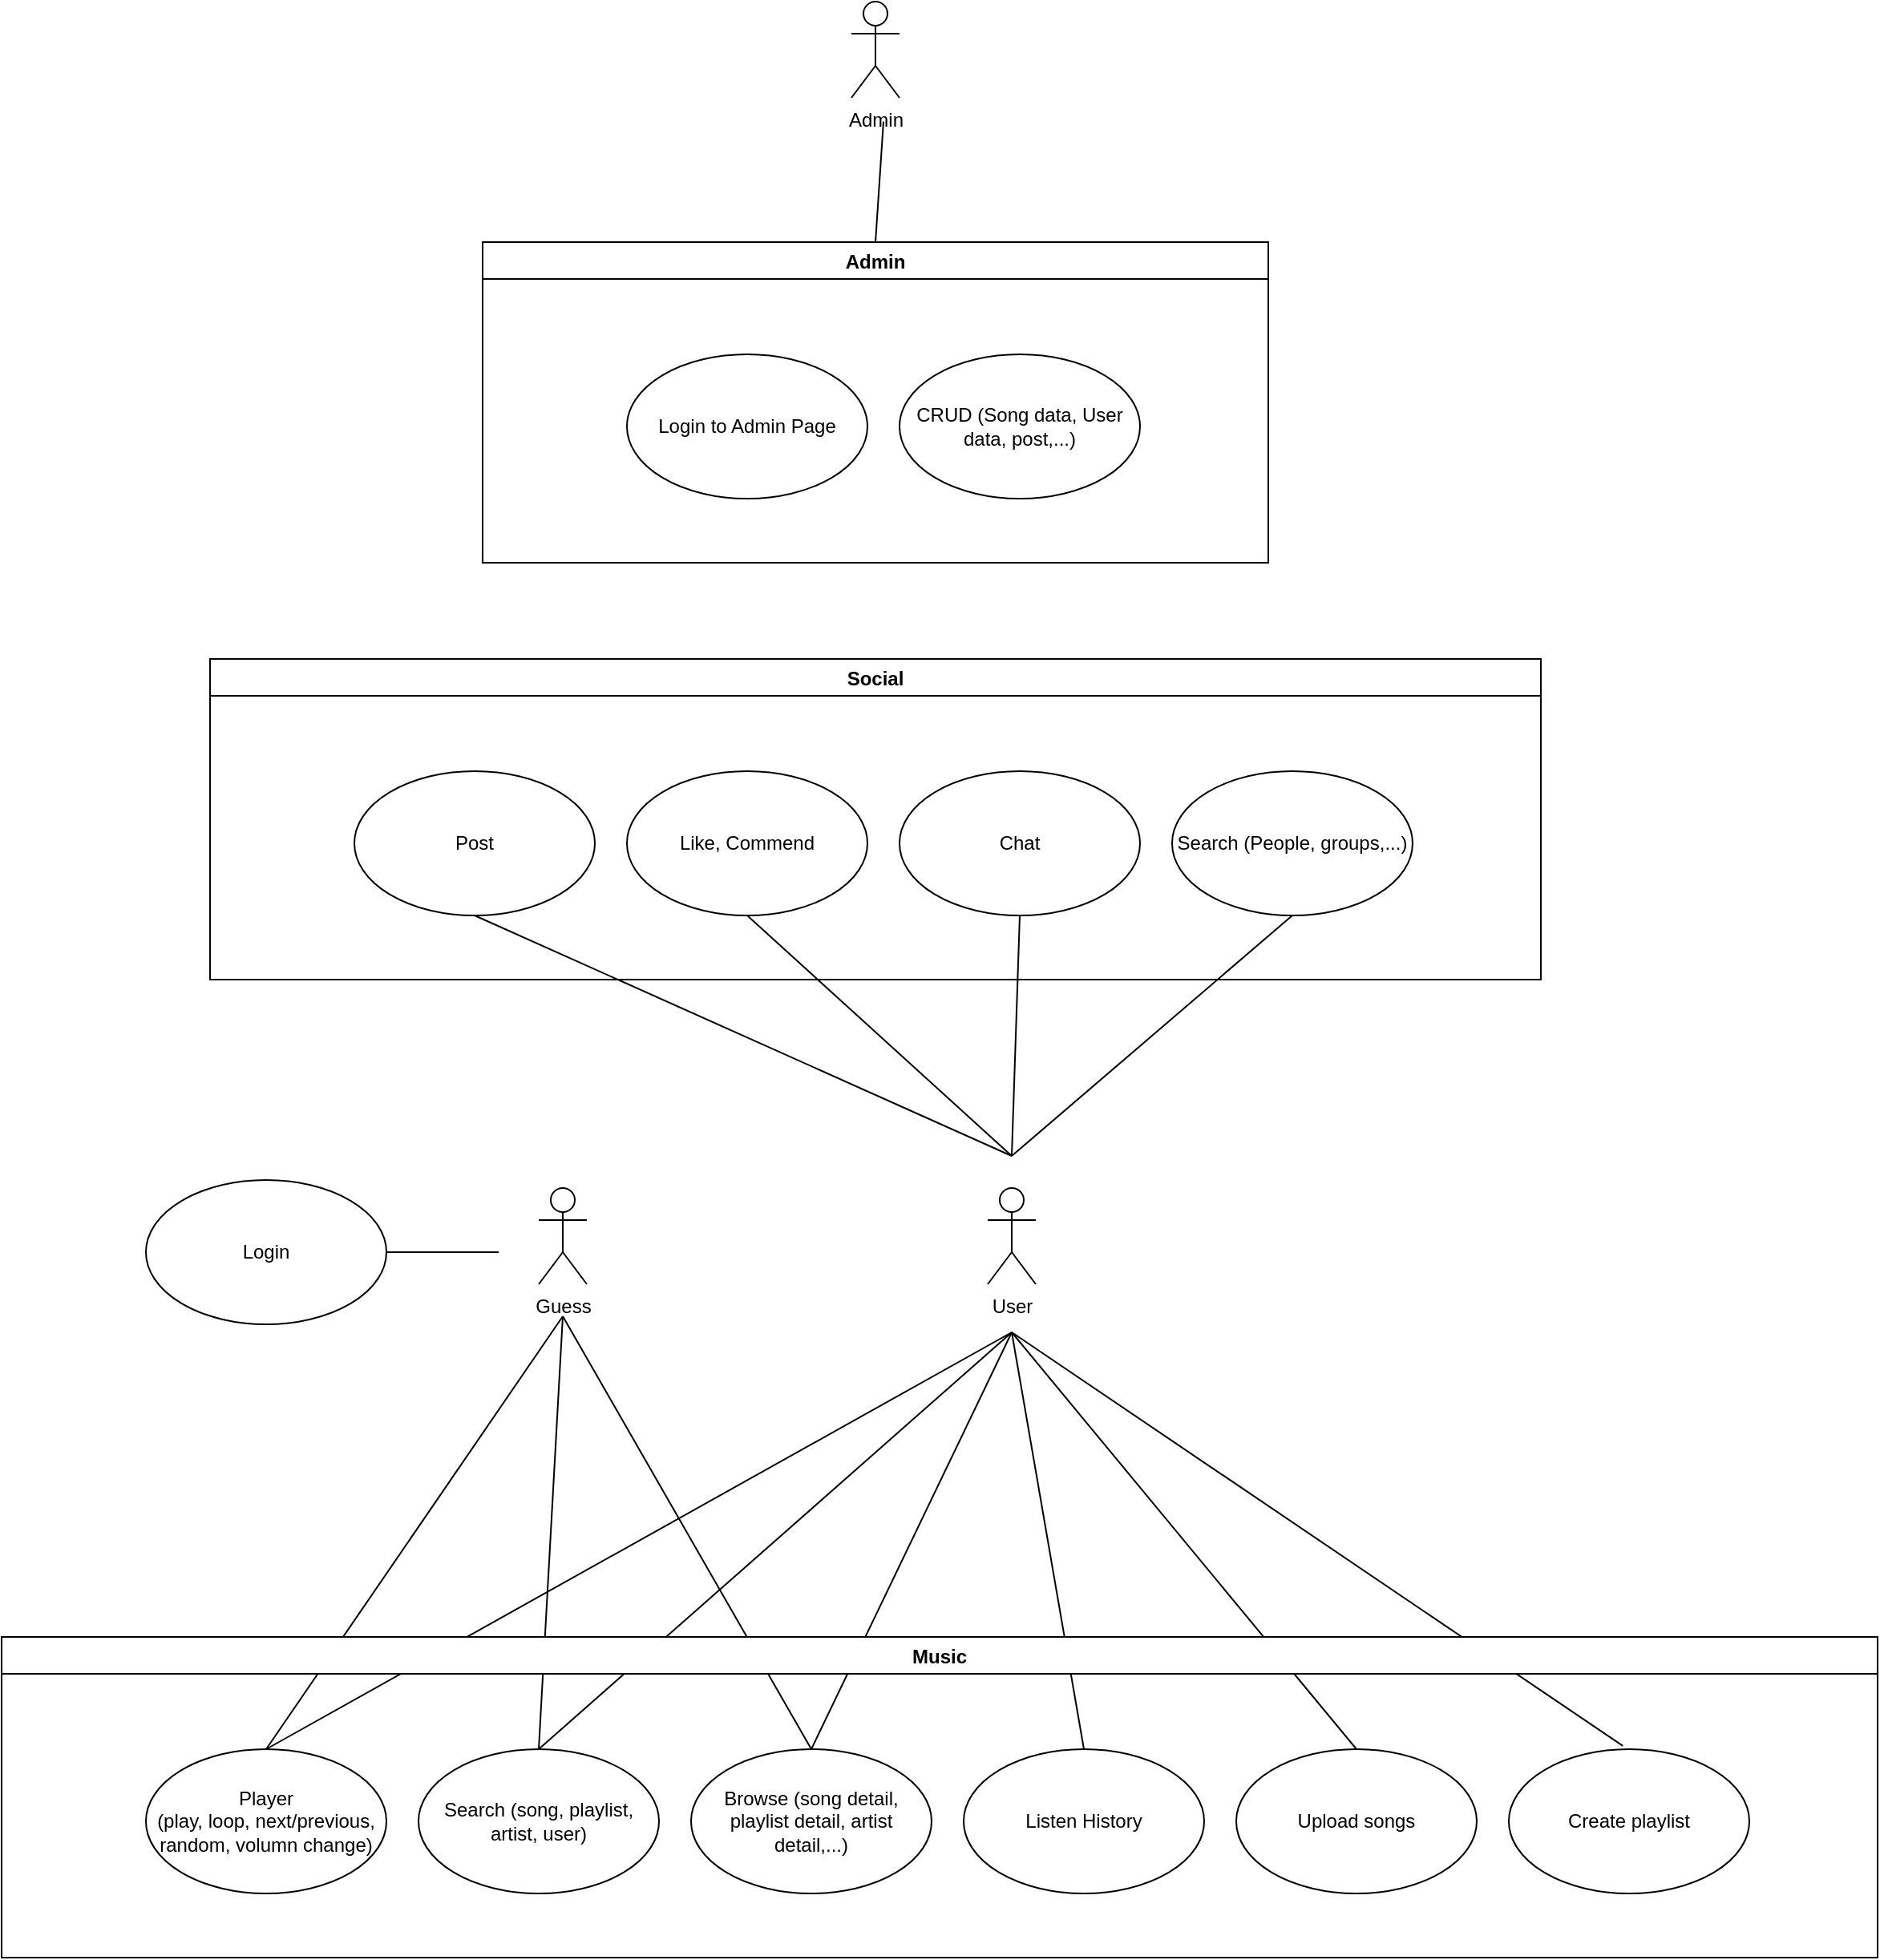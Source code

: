 <mxfile version="18.0.1" type="device"><diagram id="4YqrxnyTLG0hz9h-GCTK" name="Page-1"><mxGraphModel dx="2424" dy="2324" grid="1" gridSize="10" guides="1" tooltips="1" connect="1" arrows="1" fold="1" page="1" pageScale="1" pageWidth="850" pageHeight="1100" math="0" shadow="0"><root><mxCell id="0"/><mxCell id="1" parent="0"/><mxCell id="dwc9szNxcmOOie0X1xiy-1" value="User" style="shape=umlActor;verticalLabelPosition=bottom;verticalAlign=top;html=1;outlineConnect=0;" parent="1" vertex="1"><mxGeometry x="545" y="290" width="30" height="60" as="geometry"/></mxCell><mxCell id="dwc9szNxcmOOie0X1xiy-2" value="Guess" style="shape=umlActor;verticalLabelPosition=bottom;verticalAlign=top;html=1;outlineConnect=0;" parent="1" vertex="1"><mxGeometry x="265" y="290" width="30" height="60" as="geometry"/></mxCell><mxCell id="dwc9szNxcmOOie0X1xiy-3" value="Admin" style="shape=umlActor;verticalLabelPosition=bottom;verticalAlign=top;html=1;outlineConnect=0;" parent="1" vertex="1"><mxGeometry x="460" y="-450" width="30" height="60" as="geometry"/></mxCell><mxCell id="dwc9szNxcmOOie0X1xiy-7" value="" style="endArrow=none;html=1;rounded=0;exitX=0.5;exitY=0;exitDx=0;exitDy=0;" parent="1" source="dwc9szNxcmOOie0X1xiy-6" edge="1"><mxGeometry width="50" height="50" relative="1" as="geometry"><mxPoint x="210" y="240" as="sourcePoint"/><mxPoint x="280" y="370" as="targetPoint"/></mxGeometry></mxCell><mxCell id="dwc9szNxcmOOie0X1xiy-10" value="" style="endArrow=none;html=1;rounded=0;exitX=0.5;exitY=0;exitDx=0;exitDy=0;" parent="1" source="dwc9szNxcmOOie0X1xiy-8" edge="1"><mxGeometry width="50" height="50" relative="1" as="geometry"><mxPoint x="230.0" y="365.0" as="sourcePoint"/><mxPoint x="280" y="370" as="targetPoint"/></mxGeometry></mxCell><mxCell id="EJ4pk7TtISkTTa--kVFb-2" value="Login" style="ellipse;whiteSpace=wrap;html=1;" vertex="1" parent="1"><mxGeometry x="20" y="285" width="150" height="90" as="geometry"/></mxCell><mxCell id="EJ4pk7TtISkTTa--kVFb-3" value="" style="endArrow=none;html=1;rounded=0;exitX=0.5;exitY=0;exitDx=0;exitDy=0;" edge="1" parent="1" source="dwc9szNxcmOOie0X1xiy-12"><mxGeometry width="50" height="50" relative="1" as="geometry"><mxPoint x="230.0" y="475" as="sourcePoint"/><mxPoint x="280" y="370" as="targetPoint"/></mxGeometry></mxCell><mxCell id="EJ4pk7TtISkTTa--kVFb-5" value="" style="endArrow=none;html=1;rounded=0;exitX=1;exitY=0.5;exitDx=0;exitDy=0;" edge="1" parent="1" source="EJ4pk7TtISkTTa--kVFb-2"><mxGeometry width="50" height="50" relative="1" as="geometry"><mxPoint x="230.0" y="595" as="sourcePoint"/><mxPoint x="240" y="330" as="targetPoint"/></mxGeometry></mxCell><mxCell id="EJ4pk7TtISkTTa--kVFb-6" value="" style="endArrow=none;html=1;rounded=0;entryX=0.5;entryY=0;entryDx=0;entryDy=0;" edge="1" parent="1" target="dwc9szNxcmOOie0X1xiy-6"><mxGeometry width="50" height="50" relative="1" as="geometry"><mxPoint x="560" y="380" as="sourcePoint"/><mxPoint x="160" y="360" as="targetPoint"/></mxGeometry></mxCell><mxCell id="EJ4pk7TtISkTTa--kVFb-7" value="" style="endArrow=none;html=1;rounded=0;entryX=0.5;entryY=0;entryDx=0;entryDy=0;" edge="1" parent="1" target="dwc9szNxcmOOie0X1xiy-8"><mxGeometry width="50" height="50" relative="1" as="geometry"><mxPoint x="560" y="380" as="sourcePoint"/><mxPoint x="380.0" y="365" as="targetPoint"/></mxGeometry></mxCell><mxCell id="EJ4pk7TtISkTTa--kVFb-8" value="" style="endArrow=none;html=1;rounded=0;entryX=0.5;entryY=0;entryDx=0;entryDy=0;" edge="1" parent="1" target="dwc9szNxcmOOie0X1xiy-12"><mxGeometry width="50" height="50" relative="1" as="geometry"><mxPoint x="560" y="380" as="sourcePoint"/><mxPoint x="390.0" y="375" as="targetPoint"/></mxGeometry></mxCell><mxCell id="EJ4pk7TtISkTTa--kVFb-10" value="" style="endArrow=none;html=1;rounded=0;exitX=0.474;exitY=-0.023;exitDx=0;exitDy=0;exitPerimeter=0;" edge="1" parent="1" source="EJ4pk7TtISkTTa--kVFb-9"><mxGeometry width="50" height="50" relative="1" as="geometry"><mxPoint x="570" y="240" as="sourcePoint"/><mxPoint x="560" y="380" as="targetPoint"/></mxGeometry></mxCell><mxCell id="EJ4pk7TtISkTTa--kVFb-12" value="" style="endArrow=none;html=1;rounded=0;exitX=0.5;exitY=0;exitDx=0;exitDy=0;" edge="1" parent="1" source="EJ4pk7TtISkTTa--kVFb-11"><mxGeometry width="50" height="50" relative="1" as="geometry"><mxPoint x="570" y="350" as="sourcePoint"/><mxPoint x="560" y="380" as="targetPoint"/></mxGeometry></mxCell><mxCell id="EJ4pk7TtISkTTa--kVFb-14" value="" style="endArrow=none;html=1;rounded=0;exitX=0.5;exitY=0;exitDx=0;exitDy=0;" edge="1" parent="1" source="EJ4pk7TtISkTTa--kVFb-13"><mxGeometry width="50" height="50" relative="1" as="geometry"><mxPoint x="570" y="470" as="sourcePoint"/><mxPoint x="560" y="380" as="targetPoint"/></mxGeometry></mxCell><mxCell id="EJ4pk7TtISkTTa--kVFb-24" value="Music" style="swimlane;" vertex="1" parent="1"><mxGeometry x="-70" y="570" width="1170" height="200" as="geometry"><mxRectangle x="-70" y="570" width="70" height="23" as="alternateBounds"/></mxGeometry></mxCell><mxCell id="dwc9szNxcmOOie0X1xiy-6" value="Player &lt;br&gt;(play, loop, next/previous, random, volumn change)" style="ellipse;whiteSpace=wrap;html=1;" parent="EJ4pk7TtISkTTa--kVFb-24" vertex="1"><mxGeometry x="90" y="70" width="150" height="90" as="geometry"/></mxCell><mxCell id="dwc9szNxcmOOie0X1xiy-8" value="Search (song, playlist, artist, user)" style="ellipse;whiteSpace=wrap;html=1;" parent="EJ4pk7TtISkTTa--kVFb-24" vertex="1"><mxGeometry x="260" y="70" width="150" height="90" as="geometry"/></mxCell><mxCell id="dwc9szNxcmOOie0X1xiy-12" value="Browse (song detail, playlist detail, artist detail,...)" style="ellipse;whiteSpace=wrap;html=1;" parent="EJ4pk7TtISkTTa--kVFb-24" vertex="1"><mxGeometry x="430" y="70" width="150" height="90" as="geometry"/></mxCell><mxCell id="EJ4pk7TtISkTTa--kVFb-13" value="Listen History" style="ellipse;whiteSpace=wrap;html=1;" vertex="1" parent="EJ4pk7TtISkTTa--kVFb-24"><mxGeometry x="600" y="70" width="150" height="90" as="geometry"/></mxCell><mxCell id="EJ4pk7TtISkTTa--kVFb-11" value="Upload songs" style="ellipse;whiteSpace=wrap;html=1;" vertex="1" parent="EJ4pk7TtISkTTa--kVFb-24"><mxGeometry x="770" y="70" width="150" height="90" as="geometry"/></mxCell><mxCell id="EJ4pk7TtISkTTa--kVFb-9" value="Create playlist" style="ellipse;whiteSpace=wrap;html=1;" vertex="1" parent="EJ4pk7TtISkTTa--kVFb-24"><mxGeometry x="940" y="70" width="150" height="90" as="geometry"/></mxCell><mxCell id="EJ4pk7TtISkTTa--kVFb-25" value="Social" style="swimlane;" vertex="1" parent="1"><mxGeometry x="60" y="-40" width="830" height="200" as="geometry"/></mxCell><mxCell id="EJ4pk7TtISkTTa--kVFb-26" value="Post" style="ellipse;whiteSpace=wrap;html=1;" vertex="1" parent="EJ4pk7TtISkTTa--kVFb-25"><mxGeometry x="90" y="70" width="150" height="90" as="geometry"/></mxCell><mxCell id="EJ4pk7TtISkTTa--kVFb-27" value="Like, Commend" style="ellipse;whiteSpace=wrap;html=1;" vertex="1" parent="EJ4pk7TtISkTTa--kVFb-25"><mxGeometry x="260" y="70" width="150" height="90" as="geometry"/></mxCell><mxCell id="EJ4pk7TtISkTTa--kVFb-28" value="Chat" style="ellipse;whiteSpace=wrap;html=1;" vertex="1" parent="EJ4pk7TtISkTTa--kVFb-25"><mxGeometry x="430" y="70" width="150" height="90" as="geometry"/></mxCell><mxCell id="EJ4pk7TtISkTTa--kVFb-29" value="Search (People, groups,...)" style="ellipse;whiteSpace=wrap;html=1;" vertex="1" parent="EJ4pk7TtISkTTa--kVFb-25"><mxGeometry x="600" y="70" width="150" height="90" as="geometry"/></mxCell><mxCell id="EJ4pk7TtISkTTa--kVFb-30" value="" style="endArrow=none;html=1;rounded=0;entryX=0.5;entryY=1;entryDx=0;entryDy=0;" edge="1" parent="1" target="EJ4pk7TtISkTTa--kVFb-26"><mxGeometry width="50" height="50" relative="1" as="geometry"><mxPoint x="560" y="270" as="sourcePoint"/><mxPoint x="290" y="380" as="targetPoint"/></mxGeometry></mxCell><mxCell id="EJ4pk7TtISkTTa--kVFb-31" value="" style="endArrow=none;html=1;rounded=0;entryX=0.5;entryY=1;entryDx=0;entryDy=0;" edge="1" parent="1" target="EJ4pk7TtISkTTa--kVFb-27"><mxGeometry width="50" height="50" relative="1" as="geometry"><mxPoint x="560" y="270" as="sourcePoint"/><mxPoint x="105" y="130" as="targetPoint"/></mxGeometry></mxCell><mxCell id="EJ4pk7TtISkTTa--kVFb-32" value="" style="endArrow=none;html=1;rounded=0;entryX=0.5;entryY=1;entryDx=0;entryDy=0;" edge="1" parent="1" target="EJ4pk7TtISkTTa--kVFb-28"><mxGeometry width="50" height="50" relative="1" as="geometry"><mxPoint x="560" y="270" as="sourcePoint"/><mxPoint x="115" y="140" as="targetPoint"/></mxGeometry></mxCell><mxCell id="EJ4pk7TtISkTTa--kVFb-33" value="" style="endArrow=none;html=1;rounded=0;entryX=0.5;entryY=1;entryDx=0;entryDy=0;" edge="1" parent="1" target="EJ4pk7TtISkTTa--kVFb-29"><mxGeometry width="50" height="50" relative="1" as="geometry"><mxPoint x="560" y="270" as="sourcePoint"/><mxPoint x="445" y="130" as="targetPoint"/></mxGeometry></mxCell><mxCell id="EJ4pk7TtISkTTa--kVFb-34" value="Admin" style="swimlane;" vertex="1" parent="1"><mxGeometry x="230" y="-300" width="490" height="200" as="geometry"><mxRectangle x="230" y="-300" width="70" height="23" as="alternateBounds"/></mxGeometry></mxCell><mxCell id="EJ4pk7TtISkTTa--kVFb-35" value="Login to Admin Page" style="ellipse;whiteSpace=wrap;html=1;" vertex="1" parent="EJ4pk7TtISkTTa--kVFb-34"><mxGeometry x="90" y="70" width="150" height="90" as="geometry"/></mxCell><mxCell id="EJ4pk7TtISkTTa--kVFb-36" value="CRUD (Song data, User data, post,...)" style="ellipse;whiteSpace=wrap;html=1;" vertex="1" parent="EJ4pk7TtISkTTa--kVFb-34"><mxGeometry x="260" y="70" width="150" height="90" as="geometry"/></mxCell><mxCell id="EJ4pk7TtISkTTa--kVFb-39" value="" style="endArrow=none;html=1;rounded=0;exitX=0.5;exitY=0;exitDx=0;exitDy=0;" edge="1" parent="1" source="EJ4pk7TtISkTTa--kVFb-34"><mxGeometry width="50" height="50" relative="1" as="geometry"><mxPoint x="570" y="280.0" as="sourcePoint"/><mxPoint x="480" y="-375.185" as="targetPoint"/></mxGeometry></mxCell></root></mxGraphModel></diagram></mxfile>